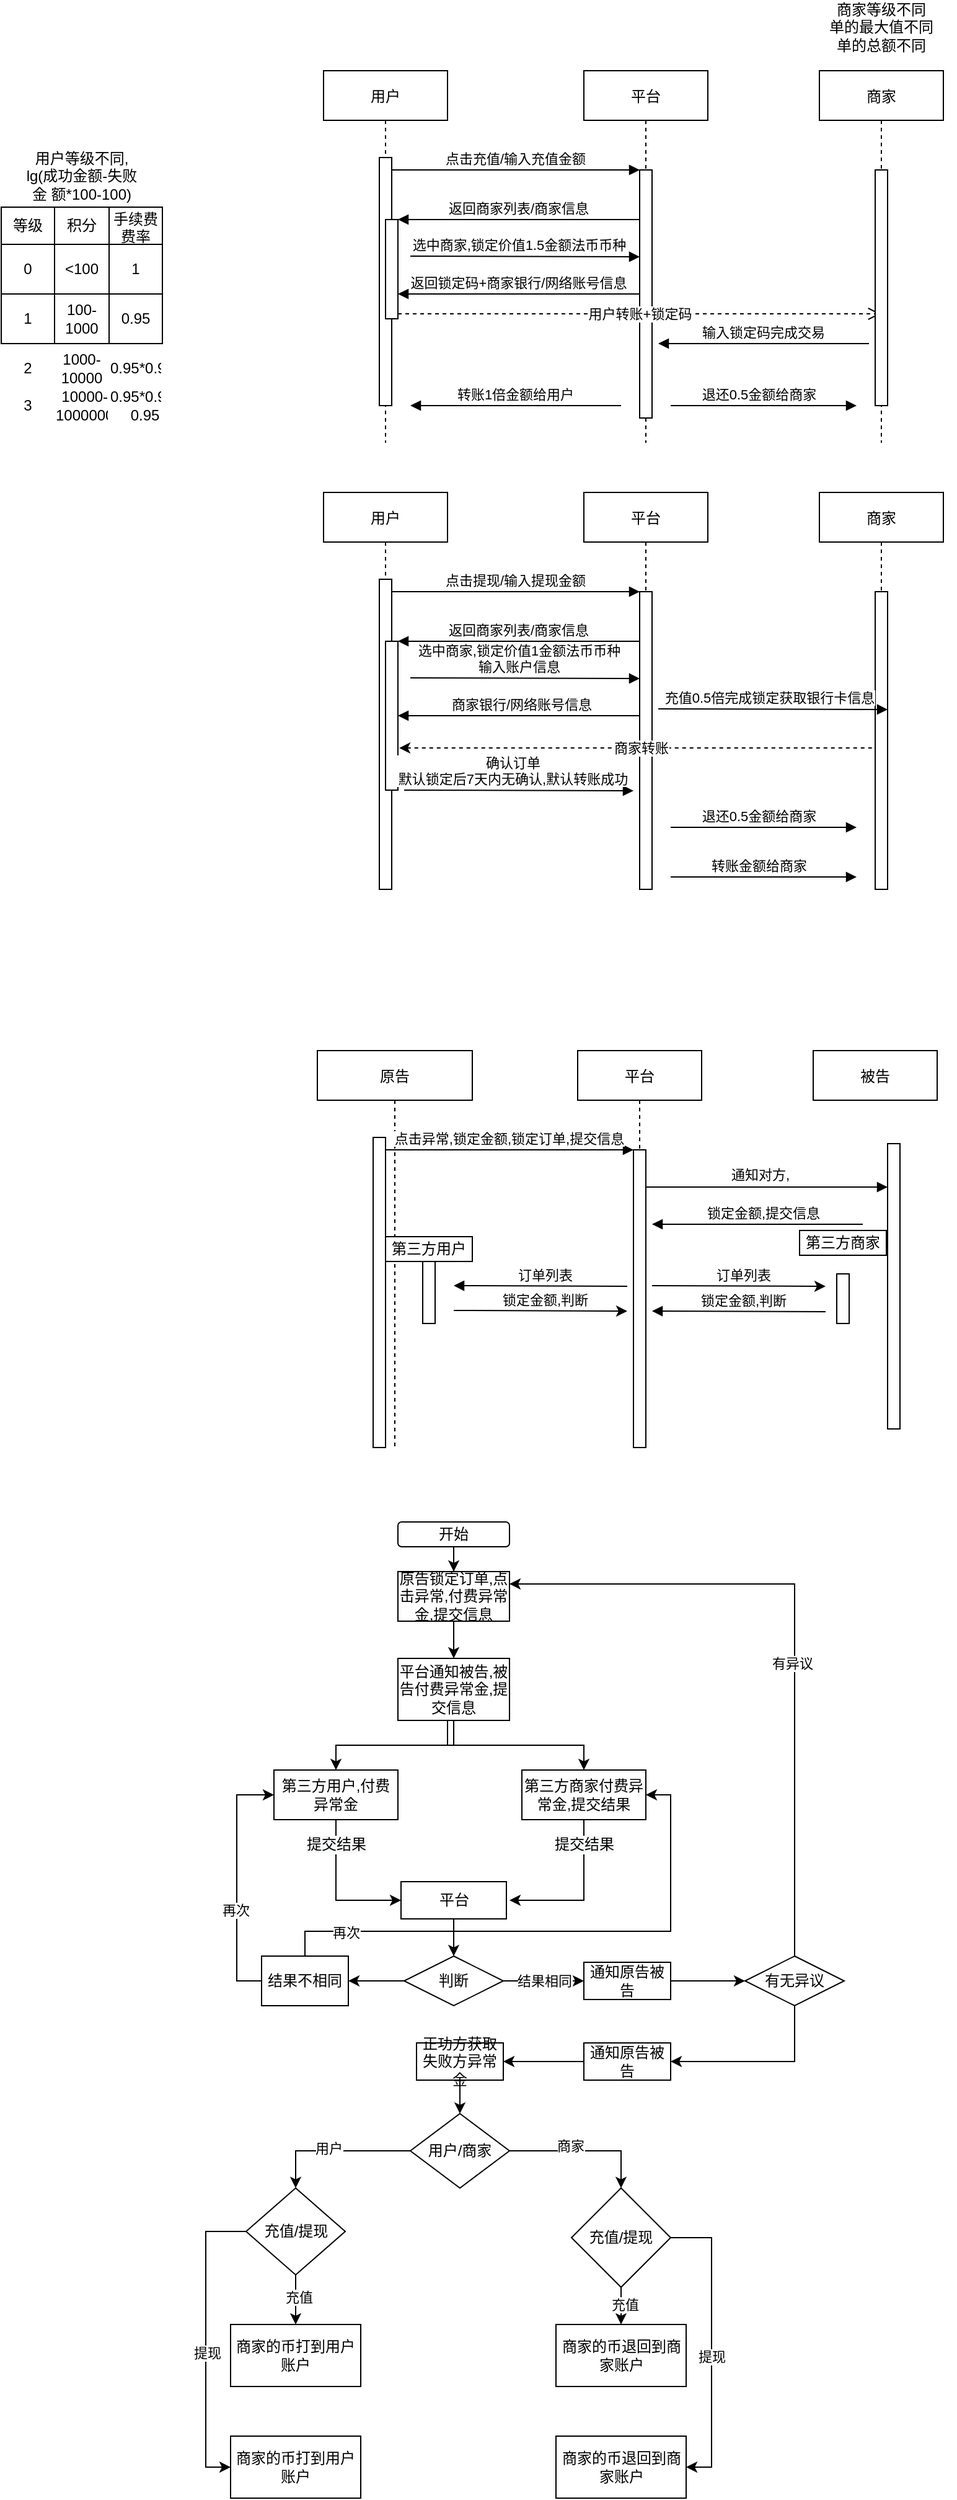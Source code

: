 <mxfile version="17.2.4" type="device"><diagram id="kgpKYQtTHZ0yAKxKKP6v" name="Page-1"><mxGraphModel dx="1796" dy="701" grid="1" gridSize="10" guides="1" tooltips="1" connect="1" arrows="1" fold="1" page="1" pageScale="1" pageWidth="850" pageHeight="1100" math="0" shadow="0"><root><mxCell id="0"/><mxCell id="1" parent="0"/><mxCell id="3nuBFxr9cyL0pnOWT2aG-1" value="用户" style="shape=umlLifeline;perimeter=lifelinePerimeter;container=1;collapsible=0;recursiveResize=0;rounded=0;shadow=0;strokeWidth=1;" parent="1" vertex="1"><mxGeometry x="120" y="80" width="100" height="300" as="geometry"/></mxCell><mxCell id="3nuBFxr9cyL0pnOWT2aG-2" value="" style="points=[];perimeter=orthogonalPerimeter;rounded=0;shadow=0;strokeWidth=1;" parent="3nuBFxr9cyL0pnOWT2aG-1" vertex="1"><mxGeometry x="45" y="70" width="10" height="200" as="geometry"/></mxCell><mxCell id="3nuBFxr9cyL0pnOWT2aG-4" value="" style="points=[];perimeter=orthogonalPerimeter;rounded=0;shadow=0;strokeWidth=1;" parent="3nuBFxr9cyL0pnOWT2aG-1" vertex="1"><mxGeometry x="50" y="120" width="10" height="80" as="geometry"/></mxCell><mxCell id="3nuBFxr9cyL0pnOWT2aG-5" value="平台" style="shape=umlLifeline;perimeter=lifelinePerimeter;container=1;collapsible=0;recursiveResize=0;rounded=0;shadow=0;strokeWidth=1;" parent="1" vertex="1"><mxGeometry x="330" y="80" width="100" height="300" as="geometry"/></mxCell><mxCell id="3nuBFxr9cyL0pnOWT2aG-6" value="" style="points=[];perimeter=orthogonalPerimeter;rounded=0;shadow=0;strokeWidth=1;" parent="3nuBFxr9cyL0pnOWT2aG-5" vertex="1"><mxGeometry x="45" y="80" width="10" height="200" as="geometry"/></mxCell><mxCell id="eK8uP-Rf6fjj4QyDa2PW-4" value="返回锁定码+商家银行/网络账号信息" style="verticalAlign=bottom;endArrow=block;entryX=1;entryY=0;shadow=0;strokeWidth=1;" parent="3nuBFxr9cyL0pnOWT2aG-5" edge="1"><mxGeometry relative="1" as="geometry"><mxPoint x="45" y="180" as="sourcePoint"/><mxPoint x="-150" y="180" as="targetPoint"/></mxGeometry></mxCell><mxCell id="3nuBFxr9cyL0pnOWT2aG-8" value="点击充值/输入充值金额" style="verticalAlign=bottom;endArrow=block;entryX=0;entryY=0;shadow=0;strokeWidth=1;" parent="1" source="3nuBFxr9cyL0pnOWT2aG-2" target="3nuBFxr9cyL0pnOWT2aG-6" edge="1"><mxGeometry relative="1" as="geometry"><mxPoint x="275" y="160" as="sourcePoint"/></mxGeometry></mxCell><mxCell id="3nuBFxr9cyL0pnOWT2aG-9" value="返回商家列表/商家信息" style="verticalAlign=bottom;endArrow=block;entryX=1;entryY=0;shadow=0;strokeWidth=1;" parent="1" source="3nuBFxr9cyL0pnOWT2aG-6" target="3nuBFxr9cyL0pnOWT2aG-4" edge="1"><mxGeometry relative="1" as="geometry"><mxPoint x="240" y="200" as="sourcePoint"/></mxGeometry></mxCell><mxCell id="3nuBFxr9cyL0pnOWT2aG-10" value="" style="verticalAlign=bottom;endArrow=open;dashed=1;endSize=8;exitX=1;exitY=0.95;shadow=0;strokeWidth=1;" parent="1" source="3nuBFxr9cyL0pnOWT2aG-4" target="eK8uP-Rf6fjj4QyDa2PW-1" edge="1"><mxGeometry x="0.231" y="46" relative="1" as="geometry"><mxPoint x="240" y="257" as="targetPoint"/><mxPoint as="offset"/></mxGeometry></mxCell><mxCell id="eK8uP-Rf6fjj4QyDa2PW-6" value="用户转账+锁定码" style="edgeLabel;html=1;align=center;verticalAlign=middle;resizable=0;points=[];" parent="3nuBFxr9cyL0pnOWT2aG-10" vertex="1" connectable="0"><mxGeometry x="-0.071" relative="1" as="geometry"><mxPoint x="14" as="offset"/></mxGeometry></mxCell><mxCell id="eK8uP-Rf6fjj4QyDa2PW-1" value="商家" style="shape=umlLifeline;perimeter=lifelinePerimeter;container=1;collapsible=0;recursiveResize=0;rounded=0;shadow=0;strokeWidth=1;" parent="1" vertex="1"><mxGeometry x="520" y="80" width="100" height="300" as="geometry"/></mxCell><mxCell id="eK8uP-Rf6fjj4QyDa2PW-2" value="" style="points=[];perimeter=orthogonalPerimeter;rounded=0;shadow=0;strokeWidth=1;" parent="eK8uP-Rf6fjj4QyDa2PW-1" vertex="1"><mxGeometry x="45" y="80" width="10" height="190" as="geometry"/></mxCell><mxCell id="eK8uP-Rf6fjj4QyDa2PW-9" value="退还0.5金额给商家" style="verticalAlign=bottom;endArrow=block;shadow=0;strokeWidth=1;" parent="eK8uP-Rf6fjj4QyDa2PW-1" edge="1"><mxGeometry x="-0.05" relative="1" as="geometry"><mxPoint x="-120" y="270" as="sourcePoint"/><mxPoint x="30" y="270" as="targetPoint"/><mxPoint as="offset"/></mxGeometry></mxCell><mxCell id="eK8uP-Rf6fjj4QyDa2PW-3" value="选中商家,锁定价值1.5金额法币币种" style="verticalAlign=bottom;endArrow=block;shadow=0;strokeWidth=1;" parent="1" edge="1"><mxGeometry x="-0.05" relative="1" as="geometry"><mxPoint x="190" y="229.5" as="sourcePoint"/><mxPoint x="375" y="230" as="targetPoint"/><mxPoint as="offset"/></mxGeometry></mxCell><mxCell id="eK8uP-Rf6fjj4QyDa2PW-7" value="输入锁定码完成交易" style="verticalAlign=bottom;endArrow=block;shadow=0;strokeWidth=1;" parent="1" edge="1"><mxGeometry relative="1" as="geometry"><mxPoint x="560" y="300" as="sourcePoint"/><mxPoint x="390" y="300" as="targetPoint"/></mxGeometry></mxCell><mxCell id="eK8uP-Rf6fjj4QyDa2PW-8" value="转账1倍金额给用户" style="verticalAlign=bottom;endArrow=block;shadow=0;strokeWidth=1;" parent="1" edge="1"><mxGeometry relative="1" as="geometry"><mxPoint x="360" y="350" as="sourcePoint"/><mxPoint x="190" y="350" as="targetPoint"/></mxGeometry></mxCell><mxCell id="eK8uP-Rf6fjj4QyDa2PW-10" value="用户" style="shape=umlLifeline;perimeter=lifelinePerimeter;container=1;collapsible=0;recursiveResize=0;rounded=0;shadow=0;strokeWidth=1;" parent="1" vertex="1"><mxGeometry x="120" y="420" width="100" height="320" as="geometry"/></mxCell><mxCell id="eK8uP-Rf6fjj4QyDa2PW-11" value="" style="points=[];perimeter=orthogonalPerimeter;rounded=0;shadow=0;strokeWidth=1;" parent="eK8uP-Rf6fjj4QyDa2PW-10" vertex="1"><mxGeometry x="45" y="70" width="10" height="250" as="geometry"/></mxCell><mxCell id="eK8uP-Rf6fjj4QyDa2PW-12" value="" style="points=[];perimeter=orthogonalPerimeter;rounded=0;shadow=0;strokeWidth=1;" parent="eK8uP-Rf6fjj4QyDa2PW-10" vertex="1"><mxGeometry x="50" y="120" width="10" height="120" as="geometry"/></mxCell><mxCell id="eK8uP-Rf6fjj4QyDa2PW-13" value="平台" style="shape=umlLifeline;perimeter=lifelinePerimeter;container=1;collapsible=0;recursiveResize=0;rounded=0;shadow=0;strokeWidth=1;" parent="1" vertex="1"><mxGeometry x="330" y="420" width="100" height="320" as="geometry"/></mxCell><mxCell id="eK8uP-Rf6fjj4QyDa2PW-14" value="" style="points=[];perimeter=orthogonalPerimeter;rounded=0;shadow=0;strokeWidth=1;" parent="eK8uP-Rf6fjj4QyDa2PW-13" vertex="1"><mxGeometry x="45" y="80" width="10" height="240" as="geometry"/></mxCell><mxCell id="eK8uP-Rf6fjj4QyDa2PW-15" value="商家银行/网络账号信息" style="verticalAlign=bottom;endArrow=block;entryX=1;entryY=0;shadow=0;strokeWidth=1;" parent="eK8uP-Rf6fjj4QyDa2PW-13" edge="1"><mxGeometry x="-0.026" relative="1" as="geometry"><mxPoint x="45" y="180" as="sourcePoint"/><mxPoint x="-150" y="180" as="targetPoint"/><mxPoint as="offset"/></mxGeometry></mxCell><mxCell id="eK8uP-Rf6fjj4QyDa2PW-16" value="点击提现/输入提现金额" style="verticalAlign=bottom;endArrow=block;entryX=0;entryY=0;shadow=0;strokeWidth=1;" parent="1" source="eK8uP-Rf6fjj4QyDa2PW-11" target="eK8uP-Rf6fjj4QyDa2PW-14" edge="1"><mxGeometry relative="1" as="geometry"><mxPoint x="275" y="500" as="sourcePoint"/></mxGeometry></mxCell><mxCell id="eK8uP-Rf6fjj4QyDa2PW-17" value="返回商家列表/商家信息" style="verticalAlign=bottom;endArrow=block;entryX=1;entryY=0;shadow=0;strokeWidth=1;" parent="1" source="eK8uP-Rf6fjj4QyDa2PW-14" target="eK8uP-Rf6fjj4QyDa2PW-12" edge="1"><mxGeometry relative="1" as="geometry"><mxPoint x="240" y="540" as="sourcePoint"/></mxGeometry></mxCell><mxCell id="eK8uP-Rf6fjj4QyDa2PW-18" value="" style="verticalAlign=bottom;endArrow=none;dashed=1;endSize=8;exitX=1.1;exitY=0.717;shadow=0;strokeWidth=1;startArrow=classic;startFill=1;endFill=0;exitDx=0;exitDy=0;exitPerimeter=0;" parent="1" source="eK8uP-Rf6fjj4QyDa2PW-12" target="eK8uP-Rf6fjj4QyDa2PW-20" edge="1"><mxGeometry x="0.231" y="46" relative="1" as="geometry"><mxPoint x="240" y="597" as="targetPoint"/><mxPoint as="offset"/></mxGeometry></mxCell><mxCell id="eK8uP-Rf6fjj4QyDa2PW-19" value="商家转账" style="edgeLabel;html=1;align=center;verticalAlign=middle;resizable=0;points=[];" parent="eK8uP-Rf6fjj4QyDa2PW-18" vertex="1" connectable="0"><mxGeometry x="-0.071" relative="1" as="geometry"><mxPoint x="14" as="offset"/></mxGeometry></mxCell><mxCell id="eK8uP-Rf6fjj4QyDa2PW-20" value="商家" style="shape=umlLifeline;perimeter=lifelinePerimeter;container=1;collapsible=0;recursiveResize=0;rounded=0;shadow=0;strokeWidth=1;" parent="1" vertex="1"><mxGeometry x="520" y="420" width="100" height="320" as="geometry"/></mxCell><mxCell id="eK8uP-Rf6fjj4QyDa2PW-21" value="" style="points=[];perimeter=orthogonalPerimeter;rounded=0;shadow=0;strokeWidth=1;" parent="eK8uP-Rf6fjj4QyDa2PW-20" vertex="1"><mxGeometry x="45" y="80" width="10" height="240" as="geometry"/></mxCell><mxCell id="eK8uP-Rf6fjj4QyDa2PW-22" value="退还0.5金额给商家" style="verticalAlign=bottom;endArrow=block;shadow=0;strokeWidth=1;" parent="eK8uP-Rf6fjj4QyDa2PW-20" edge="1"><mxGeometry x="-0.05" relative="1" as="geometry"><mxPoint x="-120" y="270" as="sourcePoint"/><mxPoint x="30" y="270" as="targetPoint"/><mxPoint as="offset"/></mxGeometry></mxCell><mxCell id="eK8uP-Rf6fjj4QyDa2PW-23" value="选中商家,锁定价值1金额法币币种&#10;输入账户信息" style="verticalAlign=bottom;endArrow=block;shadow=0;strokeWidth=1;" parent="1" edge="1"><mxGeometry x="-0.05" relative="1" as="geometry"><mxPoint x="190" y="569.5" as="sourcePoint"/><mxPoint x="375" y="570" as="targetPoint"/><mxPoint as="offset"/></mxGeometry></mxCell><mxCell id="eK8uP-Rf6fjj4QyDa2PW-26" value="用户等级不同,&lt;br&gt;lg(成功金额-失败金 额*100-100)" style="text;html=1;strokeColor=none;fillColor=none;align=center;verticalAlign=middle;whiteSpace=wrap;rounded=0;" parent="1" vertex="1"><mxGeometry x="-125" y="150" width="100" height="30" as="geometry"/></mxCell><mxCell id="eK8uP-Rf6fjj4QyDa2PW-27" value="商家等级不同&lt;br&gt;单的最大值不同&lt;br&gt;单的总额不同" style="text;html=1;strokeColor=none;fillColor=none;align=center;verticalAlign=middle;whiteSpace=wrap;rounded=0;" parent="1" vertex="1"><mxGeometry x="510" y="30" width="120" height="30" as="geometry"/></mxCell><mxCell id="eK8uP-Rf6fjj4QyDa2PW-28" value="充值0.5倍完成锁定获取银行卡信息" style="verticalAlign=bottom;endArrow=block;shadow=0;strokeWidth=1;" parent="1" edge="1"><mxGeometry x="-0.027" relative="1" as="geometry"><mxPoint x="390" y="594.5" as="sourcePoint"/><mxPoint x="575" y="595" as="targetPoint"/><mxPoint as="offset"/></mxGeometry></mxCell><mxCell id="eK8uP-Rf6fjj4QyDa2PW-29" value="确认订单&#10;默认锁定后7天内无确认,默认转账成功" style="verticalAlign=bottom;endArrow=block;shadow=0;strokeWidth=1;" parent="1" edge="1"><mxGeometry x="-0.05" relative="1" as="geometry"><mxPoint x="185" y="660" as="sourcePoint"/><mxPoint x="370" y="660.5" as="targetPoint"/><mxPoint as="offset"/></mxGeometry></mxCell><mxCell id="eK8uP-Rf6fjj4QyDa2PW-31" value="转账金额给商家" style="verticalAlign=bottom;endArrow=block;shadow=0;strokeWidth=1;" parent="1" edge="1"><mxGeometry x="-0.05" relative="1" as="geometry"><mxPoint x="400" y="730" as="sourcePoint"/><mxPoint x="550" y="730" as="targetPoint"/><mxPoint as="offset"/></mxGeometry></mxCell><mxCell id="eK8uP-Rf6fjj4QyDa2PW-67" value="原告" style="shape=umlLifeline;perimeter=lifelinePerimeter;container=1;collapsible=0;recursiveResize=0;rounded=0;shadow=0;strokeWidth=1;" parent="1" vertex="1"><mxGeometry x="115" y="870" width="125" height="320" as="geometry"/></mxCell><mxCell id="eK8uP-Rf6fjj4QyDa2PW-68" value="" style="points=[];perimeter=orthogonalPerimeter;rounded=0;shadow=0;strokeWidth=1;" parent="eK8uP-Rf6fjj4QyDa2PW-67" vertex="1"><mxGeometry x="45" y="70" width="10" height="250" as="geometry"/></mxCell><mxCell id="eK8uP-Rf6fjj4QyDa2PW-87" value="" style="points=[];perimeter=orthogonalPerimeter;rounded=0;shadow=0;strokeWidth=1;" parent="eK8uP-Rf6fjj4QyDa2PW-67" vertex="1"><mxGeometry x="85" y="170" width="10" height="50" as="geometry"/></mxCell><mxCell id="eK8uP-Rf6fjj4QyDa2PW-88" value="第三方用户" style="rounded=0;whiteSpace=wrap;html=1;" parent="eK8uP-Rf6fjj4QyDa2PW-67" vertex="1"><mxGeometry x="55" y="150" width="70" height="20" as="geometry"/></mxCell><mxCell id="eK8uP-Rf6fjj4QyDa2PW-70" value="平台" style="shape=umlLifeline;perimeter=lifelinePerimeter;container=1;collapsible=0;recursiveResize=0;rounded=0;shadow=0;strokeWidth=1;" parent="1" vertex="1"><mxGeometry x="325" y="870" width="100" height="320" as="geometry"/></mxCell><mxCell id="eK8uP-Rf6fjj4QyDa2PW-71" value="" style="points=[];perimeter=orthogonalPerimeter;rounded=0;shadow=0;strokeWidth=1;" parent="eK8uP-Rf6fjj4QyDa2PW-70" vertex="1"><mxGeometry x="45" y="80" width="10" height="240" as="geometry"/></mxCell><mxCell id="eK8uP-Rf6fjj4QyDa2PW-84" value="通知对方," style="verticalAlign=bottom;endArrow=block;shadow=0;strokeWidth=1;" parent="eK8uP-Rf6fjj4QyDa2PW-70" target="eK8uP-Rf6fjj4QyDa2PW-78" edge="1"><mxGeometry x="-0.05" y="1" relative="1" as="geometry"><mxPoint x="55" y="110.0" as="sourcePoint"/><mxPoint x="255" y="110.0" as="targetPoint"/><mxPoint as="offset"/></mxGeometry></mxCell><mxCell id="eK8uP-Rf6fjj4QyDa2PW-73" value="点击异常,锁定金额,锁定订单,提交信息" style="verticalAlign=bottom;endArrow=block;entryX=0;entryY=0;shadow=0;strokeWidth=1;" parent="1" source="eK8uP-Rf6fjj4QyDa2PW-68" target="eK8uP-Rf6fjj4QyDa2PW-71" edge="1"><mxGeometry relative="1" as="geometry"><mxPoint x="270" y="950" as="sourcePoint"/></mxGeometry></mxCell><mxCell id="eK8uP-Rf6fjj4QyDa2PW-77" value="被告" style="shape=umlLifeline;perimeter=lifelinePerimeter;container=0;collapsible=0;recursiveResize=0;rounded=0;shadow=0;strokeWidth=1;size=180;" parent="1" vertex="1"><mxGeometry x="515" y="870" width="100" height="40" as="geometry"/></mxCell><mxCell id="eK8uP-Rf6fjj4QyDa2PW-78" value="" style="points=[];perimeter=orthogonalPerimeter;rounded=0;shadow=0;strokeWidth=1;" parent="1" vertex="1"><mxGeometry x="575" y="945" width="10" height="230" as="geometry"/></mxCell><mxCell id="eK8uP-Rf6fjj4QyDa2PW-85" value="锁定金额,提交信息" style="verticalAlign=bottom;endArrow=block;shadow=0;strokeWidth=1;" parent="1" edge="1"><mxGeometry x="-0.059" relative="1" as="geometry"><mxPoint x="555" y="1010" as="sourcePoint"/><mxPoint x="385" y="1010" as="targetPoint"/><mxPoint as="offset"/></mxGeometry></mxCell><mxCell id="eK8uP-Rf6fjj4QyDa2PW-86" value="" style="points=[];perimeter=orthogonalPerimeter;rounded=0;shadow=0;strokeWidth=1;" parent="1" vertex="1"><mxGeometry x="534" y="1050" width="10" height="40" as="geometry"/></mxCell><mxCell id="eK8uP-Rf6fjj4QyDa2PW-89" value="第三方商家" style="rounded=0;whiteSpace=wrap;html=1;" parent="1" vertex="1"><mxGeometry x="504" y="1015" width="70" height="20" as="geometry"/></mxCell><mxCell id="eK8uP-Rf6fjj4QyDa2PW-90" value="订单列表" style="verticalAlign=bottom;endArrow=block;shadow=0;strokeWidth=1;" parent="1" edge="1"><mxGeometry x="-0.059" relative="1" as="geometry"><mxPoint x="365" y="1060" as="sourcePoint"/><mxPoint x="225" y="1059.5" as="targetPoint"/><mxPoint as="offset"/></mxGeometry></mxCell><mxCell id="eK8uP-Rf6fjj4QyDa2PW-91" value="锁定金额,判断" style="verticalAlign=bottom;endArrow=none;shadow=0;strokeWidth=1;endFill=0;startArrow=classic;startFill=1;" parent="1" edge="1"><mxGeometry x="-0.059" relative="1" as="geometry"><mxPoint x="365" y="1080" as="sourcePoint"/><mxPoint x="225" y="1079.5" as="targetPoint"/><mxPoint as="offset"/></mxGeometry></mxCell><mxCell id="eK8uP-Rf6fjj4QyDa2PW-92" value="订单列表" style="verticalAlign=bottom;endArrow=none;shadow=0;strokeWidth=1;endFill=0;startArrow=classic;startFill=1;" parent="1" edge="1"><mxGeometry x="-0.059" relative="1" as="geometry"><mxPoint x="525" y="1060" as="sourcePoint"/><mxPoint x="385" y="1059.5" as="targetPoint"/><mxPoint as="offset"/></mxGeometry></mxCell><mxCell id="eK8uP-Rf6fjj4QyDa2PW-94" value="锁定金额,判断" style="verticalAlign=bottom;endArrow=block;shadow=0;strokeWidth=1;" parent="1" edge="1"><mxGeometry x="-0.059" relative="1" as="geometry"><mxPoint x="525" y="1080.5" as="sourcePoint"/><mxPoint x="385" y="1080" as="targetPoint"/><mxPoint as="offset"/></mxGeometry></mxCell><mxCell id="eK8uP-Rf6fjj4QyDa2PW-111" style="edgeStyle=orthogonalEdgeStyle;rounded=0;orthogonalLoop=1;jettySize=auto;html=1;startArrow=none;startFill=0;endArrow=classic;endFill=1;" parent="1" source="eK8uP-Rf6fjj4QyDa2PW-95" target="eK8uP-Rf6fjj4QyDa2PW-98" edge="1"><mxGeometry relative="1" as="geometry"/></mxCell><mxCell id="eK8uP-Rf6fjj4QyDa2PW-95" value="开始" style="rounded=1;whiteSpace=wrap;html=1;" parent="1" vertex="1"><mxGeometry x="180" y="1250" width="90" height="20" as="geometry"/></mxCell><mxCell id="eK8uP-Rf6fjj4QyDa2PW-116" value="结果相同" style="edgeStyle=orthogonalEdgeStyle;rounded=0;orthogonalLoop=1;jettySize=auto;html=1;startArrow=none;startFill=0;endArrow=classic;endFill=1;" parent="1" source="eK8uP-Rf6fjj4QyDa2PW-96" target="eK8uP-Rf6fjj4QyDa2PW-114" edge="1"><mxGeometry relative="1" as="geometry"/></mxCell><mxCell id="PlorFktEnLuVXW73M8uV-31" style="edgeStyle=orthogonalEdgeStyle;rounded=0;orthogonalLoop=1;jettySize=auto;html=1;" edge="1" parent="1" source="eK8uP-Rf6fjj4QyDa2PW-96" target="PlorFktEnLuVXW73M8uV-30"><mxGeometry relative="1" as="geometry"/></mxCell><mxCell id="eK8uP-Rf6fjj4QyDa2PW-96" value="判断" style="rhombus;whiteSpace=wrap;html=1;" parent="1" vertex="1"><mxGeometry x="185" y="1600" width="80" height="40" as="geometry"/></mxCell><mxCell id="eK8uP-Rf6fjj4QyDa2PW-112" style="edgeStyle=orthogonalEdgeStyle;rounded=0;orthogonalLoop=1;jettySize=auto;html=1;entryX=0.5;entryY=0;entryDx=0;entryDy=0;startArrow=none;startFill=0;endArrow=classic;endFill=1;" parent="1" source="eK8uP-Rf6fjj4QyDa2PW-98" target="eK8uP-Rf6fjj4QyDa2PW-99" edge="1"><mxGeometry relative="1" as="geometry"/></mxCell><mxCell id="eK8uP-Rf6fjj4QyDa2PW-98" value="原告锁定订单,点击异常,付费异常金,提交信息" style="rounded=0;whiteSpace=wrap;html=1;" parent="1" vertex="1"><mxGeometry x="180" y="1290" width="90" height="40" as="geometry"/></mxCell><mxCell id="eK8uP-Rf6fjj4QyDa2PW-102" style="edgeStyle=orthogonalEdgeStyle;rounded=0;orthogonalLoop=1;jettySize=auto;html=1;entryX=0.5;entryY=0;entryDx=0;entryDy=0;startArrow=none;startFill=0;endArrow=classic;endFill=1;" parent="1" source="eK8uP-Rf6fjj4QyDa2PW-99" target="eK8uP-Rf6fjj4QyDa2PW-100" edge="1"><mxGeometry relative="1" as="geometry"/></mxCell><mxCell id="eK8uP-Rf6fjj4QyDa2PW-103" style="edgeStyle=orthogonalEdgeStyle;rounded=0;orthogonalLoop=1;jettySize=auto;html=1;startArrow=none;startFill=0;endArrow=classic;endFill=1;" parent="1" target="eK8uP-Rf6fjj4QyDa2PW-101" edge="1"><mxGeometry relative="1" as="geometry"><mxPoint x="220" y="1410" as="sourcePoint"/><Array as="points"><mxPoint x="220" y="1430"/><mxPoint x="330" y="1430"/></Array></mxGeometry></mxCell><mxCell id="eK8uP-Rf6fjj4QyDa2PW-99" value="平台通知被告,被告付费异常金,提交信息" style="rounded=0;whiteSpace=wrap;html=1;" parent="1" vertex="1"><mxGeometry x="180" y="1360" width="90" height="50" as="geometry"/></mxCell><mxCell id="eK8uP-Rf6fjj4QyDa2PW-106" style="edgeStyle=orthogonalEdgeStyle;rounded=0;orthogonalLoop=1;jettySize=auto;html=1;entryX=0;entryY=0.5;entryDx=0;entryDy=0;startArrow=none;startFill=0;endArrow=classic;endFill=1;" parent="1" source="eK8uP-Rf6fjj4QyDa2PW-100" target="eK8uP-Rf6fjj4QyDa2PW-110" edge="1"><mxGeometry relative="1" as="geometry"><Array as="points"><mxPoint x="130" y="1555"/></Array></mxGeometry></mxCell><mxCell id="eK8uP-Rf6fjj4QyDa2PW-108" value="&lt;span style=&quot;font-size: 12px ; background-color: rgb(248 , 249 , 250)&quot;&gt;提交结果&lt;/span&gt;" style="edgeLabel;html=1;align=center;verticalAlign=middle;resizable=0;points=[];" parent="eK8uP-Rf6fjj4QyDa2PW-106" vertex="1" connectable="0"><mxGeometry x="-0.238" relative="1" as="geometry"><mxPoint y="-25" as="offset"/></mxGeometry></mxCell><mxCell id="eK8uP-Rf6fjj4QyDa2PW-100" value="第三方用户,付费异常金" style="rounded=0;whiteSpace=wrap;html=1;" parent="1" vertex="1"><mxGeometry x="80" y="1450" width="100" height="40" as="geometry"/></mxCell><mxCell id="eK8uP-Rf6fjj4QyDa2PW-107" style="edgeStyle=orthogonalEdgeStyle;rounded=0;orthogonalLoop=1;jettySize=auto;html=1;startArrow=none;startFill=0;endArrow=classic;endFill=1;exitX=0.5;exitY=1;exitDx=0;exitDy=0;" parent="1" source="eK8uP-Rf6fjj4QyDa2PW-101" edge="1"><mxGeometry relative="1" as="geometry"><mxPoint x="270" y="1555" as="targetPoint"/><Array as="points"><mxPoint x="330" y="1555"/><mxPoint x="285" y="1555"/></Array></mxGeometry></mxCell><mxCell id="eK8uP-Rf6fjj4QyDa2PW-109" value="&lt;span style=&quot;font-size: 12px ; background-color: rgb(248 , 249 , 250)&quot;&gt;提交结果&lt;/span&gt;" style="edgeLabel;html=1;align=center;verticalAlign=middle;resizable=0;points=[];" parent="eK8uP-Rf6fjj4QyDa2PW-107" vertex="1" connectable="0"><mxGeometry x="-0.426" y="-2" relative="1" as="geometry"><mxPoint x="2" y="-16" as="offset"/></mxGeometry></mxCell><mxCell id="eK8uP-Rf6fjj4QyDa2PW-101" value="第三方商家付费异常金,提交结果" style="rounded=0;whiteSpace=wrap;html=1;" parent="1" vertex="1"><mxGeometry x="280" y="1450" width="100" height="40" as="geometry"/></mxCell><mxCell id="eK8uP-Rf6fjj4QyDa2PW-113" style="edgeStyle=orthogonalEdgeStyle;rounded=0;orthogonalLoop=1;jettySize=auto;html=1;entryX=0.5;entryY=0;entryDx=0;entryDy=0;startArrow=none;startFill=0;endArrow=classic;endFill=1;" parent="1" source="eK8uP-Rf6fjj4QyDa2PW-110" target="eK8uP-Rf6fjj4QyDa2PW-96" edge="1"><mxGeometry relative="1" as="geometry"/></mxCell><mxCell id="eK8uP-Rf6fjj4QyDa2PW-110" value="平台" style="rounded=0;whiteSpace=wrap;html=1;" parent="1" vertex="1"><mxGeometry x="182.5" y="1540" width="85" height="30" as="geometry"/></mxCell><mxCell id="eK8uP-Rf6fjj4QyDa2PW-120" style="edgeStyle=orthogonalEdgeStyle;rounded=0;orthogonalLoop=1;jettySize=auto;html=1;entryX=0;entryY=0.5;entryDx=0;entryDy=0;startArrow=none;startFill=0;endArrow=classic;endFill=1;" parent="1" source="eK8uP-Rf6fjj4QyDa2PW-114" target="eK8uP-Rf6fjj4QyDa2PW-118" edge="1"><mxGeometry relative="1" as="geometry"/></mxCell><mxCell id="eK8uP-Rf6fjj4QyDa2PW-114" value="通知原告被告" style="rounded=0;whiteSpace=wrap;html=1;" parent="1" vertex="1"><mxGeometry x="330" y="1605" width="70" height="30" as="geometry"/></mxCell><mxCell id="PlorFktEnLuVXW73M8uV-29" style="edgeStyle=orthogonalEdgeStyle;rounded=0;orthogonalLoop=1;jettySize=auto;html=1;entryX=1;entryY=0.5;entryDx=0;entryDy=0;" edge="1" parent="1" source="eK8uP-Rf6fjj4QyDa2PW-117" target="eK8uP-Rf6fjj4QyDa2PW-126"><mxGeometry relative="1" as="geometry"/></mxCell><mxCell id="eK8uP-Rf6fjj4QyDa2PW-117" value="通知原告被告" style="rounded=0;whiteSpace=wrap;html=1;" parent="1" vertex="1"><mxGeometry x="330" y="1670" width="70" height="30" as="geometry"/></mxCell><mxCell id="eK8uP-Rf6fjj4QyDa2PW-122" style="edgeStyle=orthogonalEdgeStyle;rounded=0;orthogonalLoop=1;jettySize=auto;html=1;entryX=1;entryY=0.25;entryDx=0;entryDy=0;startArrow=none;startFill=0;endArrow=classic;endFill=1;" parent="1" source="eK8uP-Rf6fjj4QyDa2PW-118" target="eK8uP-Rf6fjj4QyDa2PW-98" edge="1"><mxGeometry relative="1" as="geometry"><Array as="points"><mxPoint x="500" y="1300"/></Array></mxGeometry></mxCell><mxCell id="eK8uP-Rf6fjj4QyDa2PW-123" value="有异议" style="edgeLabel;html=1;align=center;verticalAlign=middle;resizable=0;points=[];" parent="eK8uP-Rf6fjj4QyDa2PW-122" vertex="1" connectable="0"><mxGeometry x="-0.109" y="2" relative="1" as="geometry"><mxPoint as="offset"/></mxGeometry></mxCell><mxCell id="PlorFktEnLuVXW73M8uV-28" style="edgeStyle=orthogonalEdgeStyle;rounded=0;orthogonalLoop=1;jettySize=auto;html=1;entryX=1;entryY=0.5;entryDx=0;entryDy=0;" edge="1" parent="1" source="eK8uP-Rf6fjj4QyDa2PW-118" target="eK8uP-Rf6fjj4QyDa2PW-117"><mxGeometry relative="1" as="geometry"><Array as="points"><mxPoint x="500" y="1685"/></Array></mxGeometry></mxCell><mxCell id="eK8uP-Rf6fjj4QyDa2PW-118" value="有无异议" style="rhombus;whiteSpace=wrap;html=1;" parent="1" vertex="1"><mxGeometry x="460" y="1600" width="80" height="40" as="geometry"/></mxCell><mxCell id="PlorFktEnLuVXW73M8uV-11" style="edgeStyle=orthogonalEdgeStyle;rounded=0;orthogonalLoop=1;jettySize=auto;html=1;" edge="1" parent="1" source="eK8uP-Rf6fjj4QyDa2PW-126" target="PlorFktEnLuVXW73M8uV-4"><mxGeometry relative="1" as="geometry"><Array as="points"><mxPoint x="230" y="1695"/></Array></mxGeometry></mxCell><mxCell id="eK8uP-Rf6fjj4QyDa2PW-126" value="正功方获取失败方异常金" style="rounded=0;whiteSpace=wrap;html=1;" parent="1" vertex="1"><mxGeometry x="195" y="1670" width="70" height="30" as="geometry"/></mxCell><mxCell id="eK8uP-Rf6fjj4QyDa2PW-129" value="" style="shape=table;html=1;whiteSpace=wrap;startSize=0;container=1;collapsible=0;childLayout=tableLayout;" parent="1" vertex="1"><mxGeometry x="-140" y="190" width="130" height="110" as="geometry"/></mxCell><mxCell id="eK8uP-Rf6fjj4QyDa2PW-130" value="" style="shape=tableRow;horizontal=0;startSize=0;swimlaneHead=0;swimlaneBody=0;top=0;left=0;bottom=0;right=0;collapsible=0;dropTarget=0;fillColor=none;points=[[0,0.5],[1,0.5]];portConstraint=eastwest;" parent="eK8uP-Rf6fjj4QyDa2PW-129" vertex="1"><mxGeometry width="130" height="30" as="geometry"/></mxCell><mxCell id="eK8uP-Rf6fjj4QyDa2PW-131" value="等级" style="shape=partialRectangle;html=1;whiteSpace=wrap;connectable=0;fillColor=none;top=0;left=0;bottom=0;right=0;overflow=hidden;" parent="eK8uP-Rf6fjj4QyDa2PW-130" vertex="1"><mxGeometry width="43" height="30" as="geometry"><mxRectangle width="43" height="30" as="alternateBounds"/></mxGeometry></mxCell><mxCell id="eK8uP-Rf6fjj4QyDa2PW-132" value="积分" style="shape=partialRectangle;html=1;whiteSpace=wrap;connectable=0;fillColor=none;top=0;left=0;bottom=0;right=0;overflow=hidden;" parent="eK8uP-Rf6fjj4QyDa2PW-130" vertex="1"><mxGeometry x="43" width="44" height="30" as="geometry"><mxRectangle width="44" height="30" as="alternateBounds"/></mxGeometry></mxCell><mxCell id="eK8uP-Rf6fjj4QyDa2PW-133" value="手续费费率" style="shape=partialRectangle;html=1;whiteSpace=wrap;connectable=0;fillColor=none;top=0;left=0;bottom=0;right=0;overflow=hidden;" parent="eK8uP-Rf6fjj4QyDa2PW-130" vertex="1"><mxGeometry x="87" width="43" height="30" as="geometry"><mxRectangle width="43" height="30" as="alternateBounds"/></mxGeometry></mxCell><mxCell id="eK8uP-Rf6fjj4QyDa2PW-134" value="" style="shape=tableRow;horizontal=0;startSize=0;swimlaneHead=0;swimlaneBody=0;top=0;left=0;bottom=0;right=0;collapsible=0;dropTarget=0;fillColor=none;points=[[0,0.5],[1,0.5]];portConstraint=eastwest;" parent="eK8uP-Rf6fjj4QyDa2PW-129" vertex="1"><mxGeometry y="30" width="130" height="40" as="geometry"/></mxCell><mxCell id="eK8uP-Rf6fjj4QyDa2PW-135" value="0" style="shape=partialRectangle;html=1;whiteSpace=wrap;connectable=0;fillColor=none;top=0;left=0;bottom=0;right=0;overflow=hidden;" parent="eK8uP-Rf6fjj4QyDa2PW-134" vertex="1"><mxGeometry width="43" height="40" as="geometry"><mxRectangle width="43" height="40" as="alternateBounds"/></mxGeometry></mxCell><mxCell id="eK8uP-Rf6fjj4QyDa2PW-136" value="&amp;lt;100" style="shape=partialRectangle;html=1;whiteSpace=wrap;connectable=0;fillColor=none;top=0;left=0;bottom=0;right=0;overflow=hidden;" parent="eK8uP-Rf6fjj4QyDa2PW-134" vertex="1"><mxGeometry x="43" width="44" height="40" as="geometry"><mxRectangle width="44" height="40" as="alternateBounds"/></mxGeometry></mxCell><mxCell id="eK8uP-Rf6fjj4QyDa2PW-137" value="1" style="shape=partialRectangle;html=1;whiteSpace=wrap;connectable=0;fillColor=none;top=0;left=0;bottom=0;right=0;overflow=hidden;" parent="eK8uP-Rf6fjj4QyDa2PW-134" vertex="1"><mxGeometry x="87" width="43" height="40" as="geometry"><mxRectangle width="43" height="40" as="alternateBounds"/></mxGeometry></mxCell><mxCell id="eK8uP-Rf6fjj4QyDa2PW-138" value="" style="shape=tableRow;horizontal=0;startSize=0;swimlaneHead=0;swimlaneBody=0;top=0;left=0;bottom=0;right=0;collapsible=0;dropTarget=0;fillColor=none;points=[[0,0.5],[1,0.5]];portConstraint=eastwest;" parent="eK8uP-Rf6fjj4QyDa2PW-129" vertex="1"><mxGeometry y="70" width="130" height="40" as="geometry"/></mxCell><mxCell id="eK8uP-Rf6fjj4QyDa2PW-139" value="1" style="shape=partialRectangle;html=1;whiteSpace=wrap;connectable=0;fillColor=none;top=0;left=0;bottom=0;right=0;overflow=hidden;" parent="eK8uP-Rf6fjj4QyDa2PW-138" vertex="1"><mxGeometry width="43" height="40" as="geometry"><mxRectangle width="43" height="40" as="alternateBounds"/></mxGeometry></mxCell><mxCell id="eK8uP-Rf6fjj4QyDa2PW-140" value="100-1000" style="shape=partialRectangle;html=1;whiteSpace=wrap;connectable=0;fillColor=none;top=0;left=0;bottom=0;right=0;overflow=hidden;" parent="eK8uP-Rf6fjj4QyDa2PW-138" vertex="1"><mxGeometry x="43" width="44" height="40" as="geometry"><mxRectangle width="44" height="40" as="alternateBounds"/></mxGeometry></mxCell><mxCell id="eK8uP-Rf6fjj4QyDa2PW-141" value="0.95" style="shape=partialRectangle;html=1;whiteSpace=wrap;connectable=0;fillColor=none;top=0;left=0;bottom=0;right=0;overflow=hidden;pointerEvents=1;" parent="eK8uP-Rf6fjj4QyDa2PW-138" vertex="1"><mxGeometry x="87" width="43" height="40" as="geometry"><mxRectangle width="43" height="40" as="alternateBounds"/></mxGeometry></mxCell><mxCell id="eK8uP-Rf6fjj4QyDa2PW-146" value="" style="shape=tableRow;horizontal=0;startSize=0;swimlaneHead=0;swimlaneBody=0;top=0;left=0;bottom=0;right=0;collapsible=0;dropTarget=0;fillColor=none;points=[[0,0.5],[1,0.5]];portConstraint=eastwest;" parent="1" vertex="1"><mxGeometry x="-140" y="300" width="130" height="40" as="geometry"/></mxCell><mxCell id="eK8uP-Rf6fjj4QyDa2PW-147" value="2" style="shape=partialRectangle;html=1;whiteSpace=wrap;connectable=0;fillColor=none;top=0;left=0;bottom=0;right=0;overflow=hidden;" parent="eK8uP-Rf6fjj4QyDa2PW-146" vertex="1"><mxGeometry width="43" height="40" as="geometry"><mxRectangle width="43" height="40" as="alternateBounds"/></mxGeometry></mxCell><mxCell id="eK8uP-Rf6fjj4QyDa2PW-148" value="1000-10000" style="shape=partialRectangle;html=1;whiteSpace=wrap;connectable=0;fillColor=none;top=0;left=0;bottom=0;right=0;overflow=hidden;" parent="eK8uP-Rf6fjj4QyDa2PW-146" vertex="1"><mxGeometry x="43" width="44" height="40" as="geometry"><mxRectangle width="44" height="40" as="alternateBounds"/></mxGeometry></mxCell><mxCell id="eK8uP-Rf6fjj4QyDa2PW-149" value="0.95*0.95" style="shape=partialRectangle;html=1;whiteSpace=wrap;connectable=0;fillColor=none;top=0;left=0;bottom=0;right=0;overflow=hidden;pointerEvents=1;" parent="eK8uP-Rf6fjj4QyDa2PW-146" vertex="1"><mxGeometry x="87" width="43" height="40" as="geometry"><mxRectangle width="43" height="40" as="alternateBounds"/></mxGeometry></mxCell><mxCell id="eK8uP-Rf6fjj4QyDa2PW-150" value="" style="shape=tableRow;horizontal=0;startSize=0;swimlaneHead=0;swimlaneBody=0;top=0;left=0;bottom=0;right=0;collapsible=0;dropTarget=0;fillColor=none;points=[[0,0.5],[1,0.5]];portConstraint=eastwest;" parent="1" vertex="1"><mxGeometry x="-140" y="330" width="130" height="40" as="geometry"/></mxCell><mxCell id="eK8uP-Rf6fjj4QyDa2PW-151" value="3" style="shape=partialRectangle;html=1;whiteSpace=wrap;connectable=0;fillColor=none;top=0;left=0;bottom=0;right=0;overflow=hidden;" parent="eK8uP-Rf6fjj4QyDa2PW-150" vertex="1"><mxGeometry width="43" height="40" as="geometry"><mxRectangle width="43" height="40" as="alternateBounds"/></mxGeometry></mxCell><mxCell id="eK8uP-Rf6fjj4QyDa2PW-152" value="10000-1000000" style="shape=partialRectangle;html=1;whiteSpace=wrap;connectable=0;fillColor=none;top=0;left=0;bottom=0;right=0;overflow=hidden;" parent="eK8uP-Rf6fjj4QyDa2PW-150" vertex="1"><mxGeometry x="43" width="44" height="40" as="geometry"><mxRectangle width="44" height="40" as="alternateBounds"/></mxGeometry></mxCell><mxCell id="eK8uP-Rf6fjj4QyDa2PW-153" value="0.95*0.95*&lt;br&gt;0.95" style="shape=partialRectangle;html=1;whiteSpace=wrap;connectable=0;fillColor=none;top=0;left=0;bottom=0;right=0;overflow=hidden;pointerEvents=1;" parent="eK8uP-Rf6fjj4QyDa2PW-150" vertex="1"><mxGeometry x="87" width="43" height="40" as="geometry"><mxRectangle width="43" height="40" as="alternateBounds"/></mxGeometry></mxCell><mxCell id="PlorFktEnLuVXW73M8uV-8" style="edgeStyle=orthogonalEdgeStyle;rounded=0;orthogonalLoop=1;jettySize=auto;html=1;entryX=0.5;entryY=0;entryDx=0;entryDy=0;" edge="1" parent="1" source="PlorFktEnLuVXW73M8uV-4" target="PlorFktEnLuVXW73M8uV-7"><mxGeometry relative="1" as="geometry"/></mxCell><mxCell id="PlorFktEnLuVXW73M8uV-9" value="用户" style="edgeLabel;html=1;align=center;verticalAlign=middle;resizable=0;points=[];" vertex="1" connectable="0" parent="PlorFktEnLuVXW73M8uV-8"><mxGeometry x="0.078" y="-2" relative="1" as="geometry"><mxPoint as="offset"/></mxGeometry></mxCell><mxCell id="PlorFktEnLuVXW73M8uV-12" style="edgeStyle=orthogonalEdgeStyle;rounded=0;orthogonalLoop=1;jettySize=auto;html=1;entryX=0.5;entryY=0;entryDx=0;entryDy=0;" edge="1" parent="1" source="PlorFktEnLuVXW73M8uV-4" target="PlorFktEnLuVXW73M8uV-10"><mxGeometry relative="1" as="geometry"/></mxCell><mxCell id="PlorFktEnLuVXW73M8uV-13" value="商家" style="edgeLabel;html=1;align=center;verticalAlign=middle;resizable=0;points=[];" vertex="1" connectable="0" parent="PlorFktEnLuVXW73M8uV-12"><mxGeometry x="-0.183" y="4" relative="1" as="geometry"><mxPoint as="offset"/></mxGeometry></mxCell><mxCell id="PlorFktEnLuVXW73M8uV-4" value="用户/商家" style="rhombus;whiteSpace=wrap;html=1;" vertex="1" parent="1"><mxGeometry x="190" y="1727" width="80" height="60" as="geometry"/></mxCell><mxCell id="PlorFktEnLuVXW73M8uV-17" style="edgeStyle=orthogonalEdgeStyle;rounded=0;orthogonalLoop=1;jettySize=auto;html=1;entryX=0.5;entryY=0;entryDx=0;entryDy=0;" edge="1" parent="1" source="PlorFktEnLuVXW73M8uV-7" target="PlorFktEnLuVXW73M8uV-15"><mxGeometry relative="1" as="geometry"/></mxCell><mxCell id="PlorFktEnLuVXW73M8uV-18" value="充值" style="edgeLabel;html=1;align=center;verticalAlign=middle;resizable=0;points=[];" vertex="1" connectable="0" parent="PlorFktEnLuVXW73M8uV-17"><mxGeometry x="-0.1" y="2" relative="1" as="geometry"><mxPoint as="offset"/></mxGeometry></mxCell><mxCell id="PlorFktEnLuVXW73M8uV-19" style="edgeStyle=orthogonalEdgeStyle;rounded=0;orthogonalLoop=1;jettySize=auto;html=1;entryX=0;entryY=0.5;entryDx=0;entryDy=0;" edge="1" parent="1" source="PlorFktEnLuVXW73M8uV-7" target="PlorFktEnLuVXW73M8uV-16"><mxGeometry relative="1" as="geometry"><Array as="points"><mxPoint x="25" y="1822"/><mxPoint x="25" y="2012"/></Array></mxGeometry></mxCell><mxCell id="PlorFktEnLuVXW73M8uV-20" value="提现" style="edgeLabel;html=1;align=center;verticalAlign=middle;resizable=0;points=[];" vertex="1" connectable="0" parent="PlorFktEnLuVXW73M8uV-19"><mxGeometry x="0.068" y="1" relative="1" as="geometry"><mxPoint y="1" as="offset"/></mxGeometry></mxCell><mxCell id="PlorFktEnLuVXW73M8uV-7" value="充值/提现" style="rhombus;whiteSpace=wrap;html=1;" vertex="1" parent="1"><mxGeometry x="57.5" y="1787" width="80" height="70" as="geometry"/></mxCell><mxCell id="PlorFktEnLuVXW73M8uV-24" style="edgeStyle=orthogonalEdgeStyle;rounded=0;orthogonalLoop=1;jettySize=auto;html=1;entryX=0.5;entryY=0;entryDx=0;entryDy=0;" edge="1" parent="1" source="PlorFktEnLuVXW73M8uV-10" target="PlorFktEnLuVXW73M8uV-22"><mxGeometry relative="1" as="geometry"/></mxCell><mxCell id="PlorFktEnLuVXW73M8uV-26" value="充值" style="edgeLabel;html=1;align=center;verticalAlign=middle;resizable=0;points=[];" vertex="1" connectable="0" parent="PlorFktEnLuVXW73M8uV-24"><mxGeometry x="0.36" y="3" relative="1" as="geometry"><mxPoint as="offset"/></mxGeometry></mxCell><mxCell id="PlorFktEnLuVXW73M8uV-25" style="edgeStyle=orthogonalEdgeStyle;rounded=0;orthogonalLoop=1;jettySize=auto;html=1;entryX=1;entryY=0.5;entryDx=0;entryDy=0;" edge="1" parent="1" source="PlorFktEnLuVXW73M8uV-10" target="PlorFktEnLuVXW73M8uV-23"><mxGeometry relative="1" as="geometry"><Array as="points"><mxPoint x="433" y="1827"/><mxPoint x="433" y="2012"/></Array></mxGeometry></mxCell><mxCell id="PlorFktEnLuVXW73M8uV-27" value="提现" style="edgeLabel;html=1;align=center;verticalAlign=middle;resizable=0;points=[];" vertex="1" connectable="0" parent="PlorFktEnLuVXW73M8uV-25"><mxGeometry x="0.082" relative="1" as="geometry"><mxPoint as="offset"/></mxGeometry></mxCell><mxCell id="PlorFktEnLuVXW73M8uV-10" value="充值/提现" style="rhombus;whiteSpace=wrap;html=1;" vertex="1" parent="1"><mxGeometry x="320" y="1787" width="80" height="80" as="geometry"/></mxCell><mxCell id="PlorFktEnLuVXW73M8uV-15" value="商家的币打到用户账户" style="rounded=0;whiteSpace=wrap;html=1;" vertex="1" parent="1"><mxGeometry x="45" y="1897" width="105" height="50" as="geometry"/></mxCell><mxCell id="PlorFktEnLuVXW73M8uV-16" value="商家的币打到用户账户" style="rounded=0;whiteSpace=wrap;html=1;" vertex="1" parent="1"><mxGeometry x="45" y="1987" width="105" height="50" as="geometry"/></mxCell><mxCell id="PlorFktEnLuVXW73M8uV-22" value="商家的币退回到商家账户" style="rounded=0;whiteSpace=wrap;html=1;" vertex="1" parent="1"><mxGeometry x="307.5" y="1897" width="105" height="50" as="geometry"/></mxCell><mxCell id="PlorFktEnLuVXW73M8uV-23" value="商家的币退回到商家账户" style="rounded=0;whiteSpace=wrap;html=1;" vertex="1" parent="1"><mxGeometry x="307.5" y="1987" width="105" height="50" as="geometry"/></mxCell><mxCell id="PlorFktEnLuVXW73M8uV-32" style="edgeStyle=orthogonalEdgeStyle;rounded=0;orthogonalLoop=1;jettySize=auto;html=1;exitX=0;exitY=0.5;exitDx=0;exitDy=0;entryX=0;entryY=0.5;entryDx=0;entryDy=0;" edge="1" parent="1" source="PlorFktEnLuVXW73M8uV-30" target="eK8uP-Rf6fjj4QyDa2PW-100"><mxGeometry relative="1" as="geometry"/></mxCell><mxCell id="PlorFktEnLuVXW73M8uV-34" value="再次" style="edgeLabel;html=1;align=center;verticalAlign=middle;resizable=0;points=[];" vertex="1" connectable="0" parent="PlorFktEnLuVXW73M8uV-32"><mxGeometry x="-0.23" y="1" relative="1" as="geometry"><mxPoint as="offset"/></mxGeometry></mxCell><mxCell id="PlorFktEnLuVXW73M8uV-33" style="edgeStyle=orthogonalEdgeStyle;rounded=0;orthogonalLoop=1;jettySize=auto;html=1;entryX=1;entryY=0.5;entryDx=0;entryDy=0;" edge="1" parent="1" source="PlorFktEnLuVXW73M8uV-30" target="eK8uP-Rf6fjj4QyDa2PW-101"><mxGeometry relative="1" as="geometry"><Array as="points"><mxPoint x="105" y="1580"/><mxPoint x="400" y="1580"/><mxPoint x="400" y="1470"/></Array></mxGeometry></mxCell><mxCell id="PlorFktEnLuVXW73M8uV-35" value="再次" style="edgeLabel;html=1;align=center;verticalAlign=middle;resizable=0;points=[];" vertex="1" connectable="0" parent="PlorFktEnLuVXW73M8uV-33"><mxGeometry x="-0.762" y="-1" relative="1" as="geometry"><mxPoint as="offset"/></mxGeometry></mxCell><mxCell id="PlorFktEnLuVXW73M8uV-30" value="结果不相同" style="rounded=0;whiteSpace=wrap;html=1;" vertex="1" parent="1"><mxGeometry x="70" y="1600" width="70" height="40" as="geometry"/></mxCell></root></mxGraphModel></diagram></mxfile>